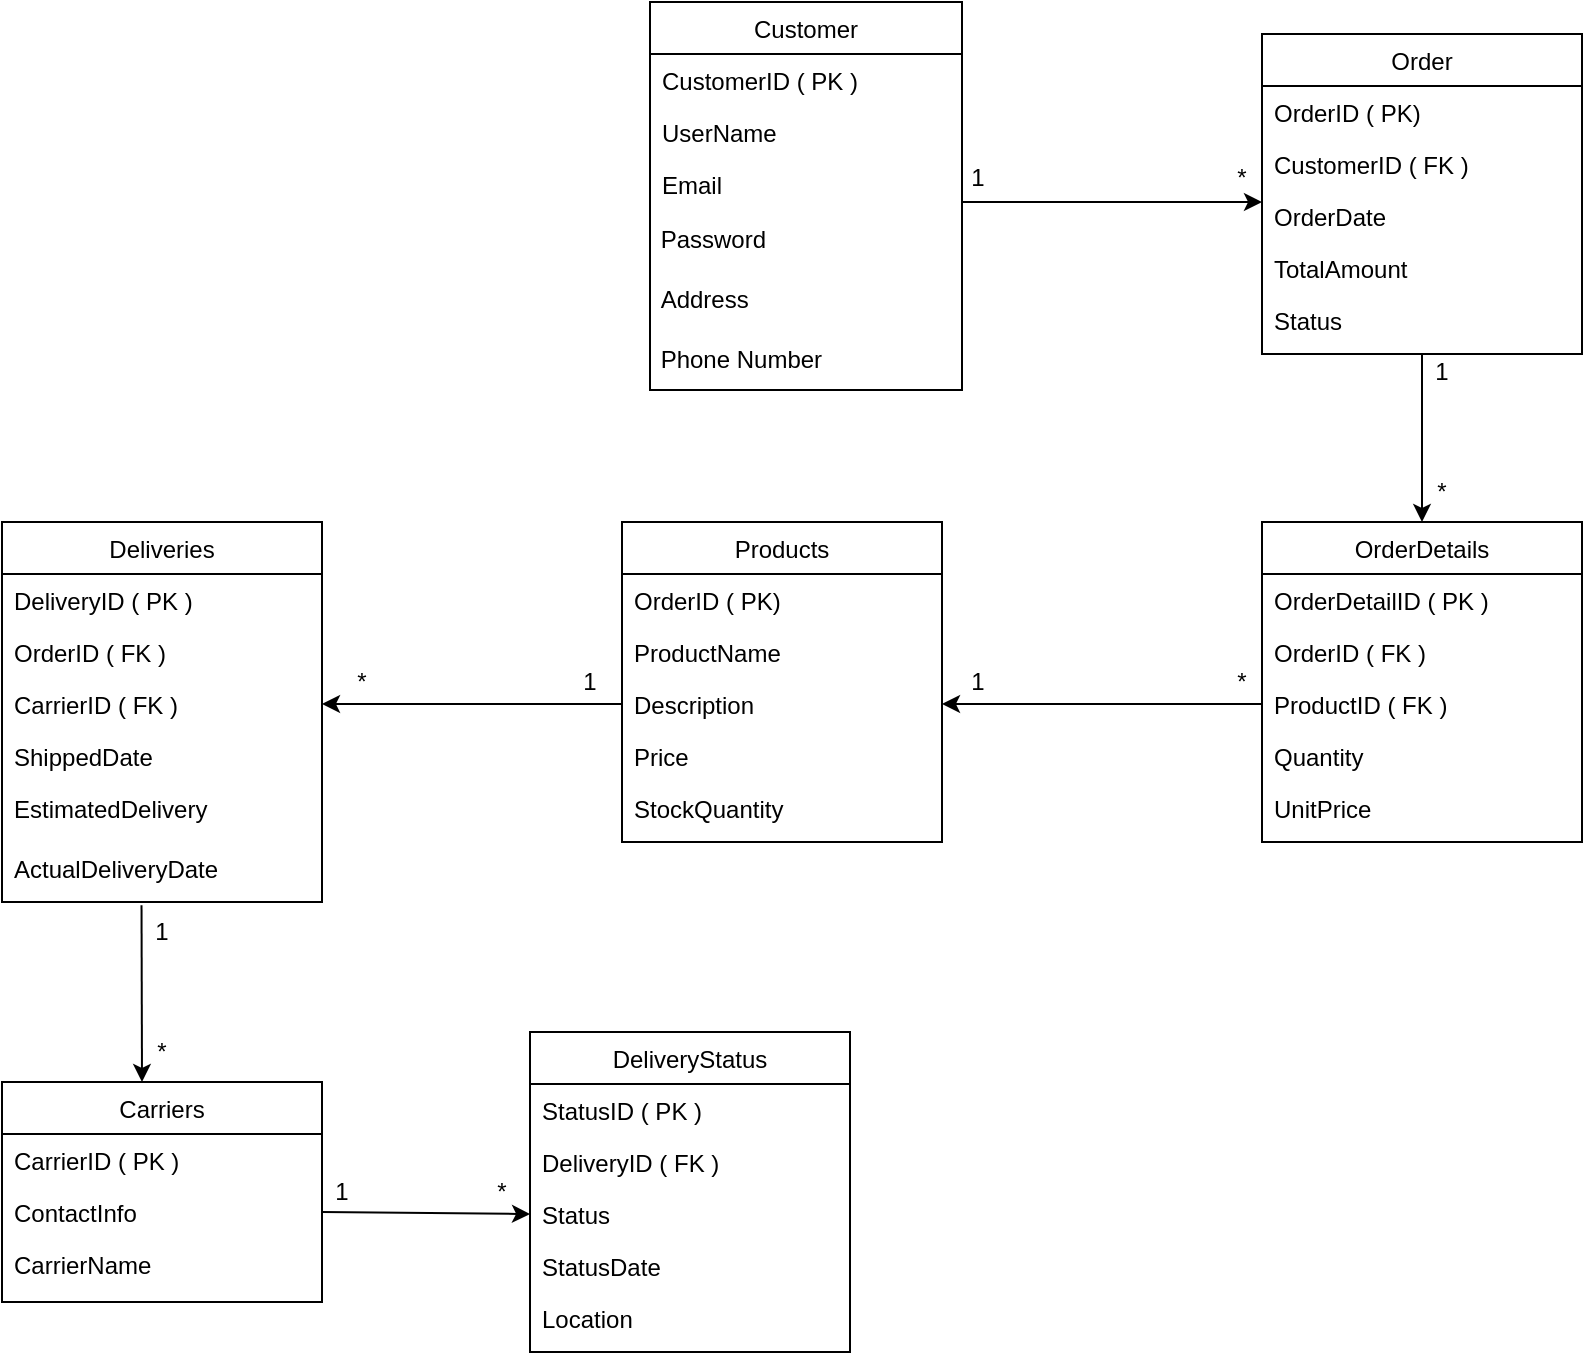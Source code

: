 <mxfile version="24.4.8" type="github">
  <diagram id="C5RBs43oDa-KdzZeNtuy" name="Page-1">
    <mxGraphModel dx="1363" dy="889" grid="1" gridSize="10" guides="1" tooltips="1" connect="1" arrows="1" fold="1" page="1" pageScale="1" pageWidth="827" pageHeight="1169" math="0" shadow="0">
      <root>
        <mxCell id="WIyWlLk6GJQsqaUBKTNV-0" />
        <mxCell id="WIyWlLk6GJQsqaUBKTNV-1" parent="WIyWlLk6GJQsqaUBKTNV-0" />
        <mxCell id="H5q2R6B4VlfZvubzBVlR-1" value="Customer" style="swimlane;fontStyle=0;align=center;verticalAlign=top;childLayout=stackLayout;horizontal=1;startSize=26;horizontalStack=0;resizeParent=1;resizeLast=0;collapsible=1;marginBottom=0;rounded=0;shadow=0;strokeWidth=1;" vertex="1" parent="WIyWlLk6GJQsqaUBKTNV-1">
          <mxGeometry x="348" y="100" width="156" height="194" as="geometry">
            <mxRectangle x="550" y="140" width="160" height="26" as="alternateBounds" />
          </mxGeometry>
        </mxCell>
        <mxCell id="H5q2R6B4VlfZvubzBVlR-2" value="CustomerID ( PK )" style="text;align=left;verticalAlign=top;spacingLeft=4;spacingRight=4;overflow=hidden;rotatable=0;points=[[0,0.5],[1,0.5]];portConstraint=eastwest;rounded=0;shadow=0;html=0;" vertex="1" parent="H5q2R6B4VlfZvubzBVlR-1">
          <mxGeometry y="26" width="156" height="26" as="geometry" />
        </mxCell>
        <mxCell id="H5q2R6B4VlfZvubzBVlR-4" value="UserName" style="text;align=left;verticalAlign=top;spacingLeft=4;spacingRight=4;overflow=hidden;rotatable=0;points=[[0,0.5],[1,0.5]];portConstraint=eastwest;rounded=0;shadow=0;html=0;" vertex="1" parent="H5q2R6B4VlfZvubzBVlR-1">
          <mxGeometry y="52" width="156" height="26" as="geometry" />
        </mxCell>
        <mxCell id="H5q2R6B4VlfZvubzBVlR-5" value="Email" style="text;align=left;verticalAlign=top;spacingLeft=4;spacingRight=4;overflow=hidden;rotatable=0;points=[[0,0.5],[1,0.5]];portConstraint=eastwest;rounded=0;shadow=0;html=0;" vertex="1" parent="H5q2R6B4VlfZvubzBVlR-1">
          <mxGeometry y="78" width="156" height="26" as="geometry" />
        </mxCell>
        <mxCell id="H5q2R6B4VlfZvubzBVlR-8" value="&amp;nbsp;Password" style="text;html=1;align=left;verticalAlign=middle;whiteSpace=wrap;rounded=0;fontFamily=Helvetica;fontSize=12;fontColor=default;fontStyle=0;" vertex="1" parent="H5q2R6B4VlfZvubzBVlR-1">
          <mxGeometry y="104" width="156" height="30" as="geometry" />
        </mxCell>
        <mxCell id="H5q2R6B4VlfZvubzBVlR-9" value="&amp;nbsp;Address" style="text;html=1;align=left;verticalAlign=middle;whiteSpace=wrap;rounded=0;" vertex="1" parent="H5q2R6B4VlfZvubzBVlR-1">
          <mxGeometry y="134" width="156" height="30" as="geometry" />
        </mxCell>
        <mxCell id="H5q2R6B4VlfZvubzBVlR-10" value="&amp;nbsp;Phone Number" style="text;html=1;align=left;verticalAlign=middle;whiteSpace=wrap;rounded=0;" vertex="1" parent="H5q2R6B4VlfZvubzBVlR-1">
          <mxGeometry y="164" width="156" height="30" as="geometry" />
        </mxCell>
        <mxCell id="H5q2R6B4VlfZvubzBVlR-12" style="edgeStyle=orthogonalEdgeStyle;rounded=0;orthogonalLoop=1;jettySize=auto;html=1;exitX=0.5;exitY=1;exitDx=0;exitDy=0;entryX=0.5;entryY=1;entryDx=0;entryDy=0;fontFamily=Helvetica;fontSize=12;fontColor=default;fontStyle=0;" edge="1" parent="H5q2R6B4VlfZvubzBVlR-1" source="H5q2R6B4VlfZvubzBVlR-1" target="H5q2R6B4VlfZvubzBVlR-10">
          <mxGeometry relative="1" as="geometry" />
        </mxCell>
        <mxCell id="H5q2R6B4VlfZvubzBVlR-13" value="Order" style="swimlane;fontStyle=0;align=center;verticalAlign=top;childLayout=stackLayout;horizontal=1;startSize=26;horizontalStack=0;resizeParent=1;resizeLast=0;collapsible=1;marginBottom=0;rounded=0;shadow=0;strokeWidth=1;" vertex="1" parent="WIyWlLk6GJQsqaUBKTNV-1">
          <mxGeometry x="654" y="116" width="160" height="160" as="geometry">
            <mxRectangle x="550" y="140" width="160" height="26" as="alternateBounds" />
          </mxGeometry>
        </mxCell>
        <mxCell id="H5q2R6B4VlfZvubzBVlR-14" value="OrderID ( PK)" style="text;align=left;verticalAlign=top;spacingLeft=4;spacingRight=4;overflow=hidden;rotatable=0;points=[[0,0.5],[1,0.5]];portConstraint=eastwest;rounded=0;shadow=0;html=0;" vertex="1" parent="H5q2R6B4VlfZvubzBVlR-13">
          <mxGeometry y="26" width="160" height="26" as="geometry" />
        </mxCell>
        <mxCell id="H5q2R6B4VlfZvubzBVlR-15" value="CustomerID ( FK )" style="text;align=left;verticalAlign=top;spacingLeft=4;spacingRight=4;overflow=hidden;rotatable=0;points=[[0,0.5],[1,0.5]];portConstraint=eastwest;rounded=0;shadow=0;html=0;" vertex="1" parent="H5q2R6B4VlfZvubzBVlR-13">
          <mxGeometry y="52" width="160" height="26" as="geometry" />
        </mxCell>
        <mxCell id="H5q2R6B4VlfZvubzBVlR-16" value="OrderDate" style="text;align=left;verticalAlign=top;spacingLeft=4;spacingRight=4;overflow=hidden;rotatable=0;points=[[0,0.5],[1,0.5]];portConstraint=eastwest;rounded=0;shadow=0;html=0;" vertex="1" parent="H5q2R6B4VlfZvubzBVlR-13">
          <mxGeometry y="78" width="160" height="26" as="geometry" />
        </mxCell>
        <mxCell id="H5q2R6B4VlfZvubzBVlR-21" value="TotalAmount" style="text;align=left;verticalAlign=top;spacingLeft=4;spacingRight=4;overflow=hidden;rotatable=0;points=[[0,0.5],[1,0.5]];portConstraint=eastwest;rounded=0;shadow=0;html=0;" vertex="1" parent="H5q2R6B4VlfZvubzBVlR-13">
          <mxGeometry y="104" width="160" height="26" as="geometry" />
        </mxCell>
        <mxCell id="H5q2R6B4VlfZvubzBVlR-22" value="Status" style="text;align=left;verticalAlign=top;spacingLeft=4;spacingRight=4;overflow=hidden;rotatable=0;points=[[0,0.5],[1,0.5]];portConstraint=eastwest;rounded=0;shadow=0;html=0;" vertex="1" parent="H5q2R6B4VlfZvubzBVlR-13">
          <mxGeometry y="130" width="160" height="30" as="geometry" />
        </mxCell>
        <mxCell id="H5q2R6B4VlfZvubzBVlR-23" value="OrderDetails" style="swimlane;fontStyle=0;align=center;verticalAlign=top;childLayout=stackLayout;horizontal=1;startSize=26;horizontalStack=0;resizeParent=1;resizeLast=0;collapsible=1;marginBottom=0;rounded=0;shadow=0;strokeWidth=1;" vertex="1" parent="WIyWlLk6GJQsqaUBKTNV-1">
          <mxGeometry x="654" y="360" width="160" height="160" as="geometry">
            <mxRectangle x="550" y="140" width="160" height="26" as="alternateBounds" />
          </mxGeometry>
        </mxCell>
        <mxCell id="H5q2R6B4VlfZvubzBVlR-25" value="OrderDetailID ( PK )" style="text;align=left;verticalAlign=top;spacingLeft=4;spacingRight=4;overflow=hidden;rotatable=0;points=[[0,0.5],[1,0.5]];portConstraint=eastwest;rounded=0;shadow=0;html=0;" vertex="1" parent="H5q2R6B4VlfZvubzBVlR-23">
          <mxGeometry y="26" width="160" height="26" as="geometry" />
        </mxCell>
        <mxCell id="H5q2R6B4VlfZvubzBVlR-26" value="OrderID ( FK )" style="text;align=left;verticalAlign=top;spacingLeft=4;spacingRight=4;overflow=hidden;rotatable=0;points=[[0,0.5],[1,0.5]];portConstraint=eastwest;rounded=0;shadow=0;html=0;" vertex="1" parent="H5q2R6B4VlfZvubzBVlR-23">
          <mxGeometry y="52" width="160" height="26" as="geometry" />
        </mxCell>
        <mxCell id="H5q2R6B4VlfZvubzBVlR-27" value="ProductID ( FK )" style="text;align=left;verticalAlign=top;spacingLeft=4;spacingRight=4;overflow=hidden;rotatable=0;points=[[0,0.5],[1,0.5]];portConstraint=eastwest;rounded=0;shadow=0;html=0;" vertex="1" parent="H5q2R6B4VlfZvubzBVlR-23">
          <mxGeometry y="78" width="160" height="26" as="geometry" />
        </mxCell>
        <mxCell id="H5q2R6B4VlfZvubzBVlR-24" value="Quantity" style="text;align=left;verticalAlign=top;spacingLeft=4;spacingRight=4;overflow=hidden;rotatable=0;points=[[0,0.5],[1,0.5]];portConstraint=eastwest;rounded=0;shadow=0;html=0;" vertex="1" parent="H5q2R6B4VlfZvubzBVlR-23">
          <mxGeometry y="104" width="160" height="26" as="geometry" />
        </mxCell>
        <mxCell id="H5q2R6B4VlfZvubzBVlR-28" value="UnitPrice" style="text;align=left;verticalAlign=top;spacingLeft=4;spacingRight=4;overflow=hidden;rotatable=0;points=[[0,0.5],[1,0.5]];portConstraint=eastwest;rounded=0;shadow=0;html=0;" vertex="1" parent="H5q2R6B4VlfZvubzBVlR-23">
          <mxGeometry y="130" width="160" height="30" as="geometry" />
        </mxCell>
        <mxCell id="H5q2R6B4VlfZvubzBVlR-31" value="Products" style="swimlane;fontStyle=0;align=center;verticalAlign=top;childLayout=stackLayout;horizontal=1;startSize=26;horizontalStack=0;resizeParent=1;resizeLast=0;collapsible=1;marginBottom=0;rounded=0;shadow=0;strokeWidth=1;" vertex="1" parent="WIyWlLk6GJQsqaUBKTNV-1">
          <mxGeometry x="334" y="360" width="160" height="160" as="geometry">
            <mxRectangle x="550" y="140" width="160" height="26" as="alternateBounds" />
          </mxGeometry>
        </mxCell>
        <mxCell id="H5q2R6B4VlfZvubzBVlR-32" value="OrderID ( PK)" style="text;align=left;verticalAlign=top;spacingLeft=4;spacingRight=4;overflow=hidden;rotatable=0;points=[[0,0.5],[1,0.5]];portConstraint=eastwest;rounded=0;shadow=0;html=0;" vertex="1" parent="H5q2R6B4VlfZvubzBVlR-31">
          <mxGeometry y="26" width="160" height="26" as="geometry" />
        </mxCell>
        <mxCell id="H5q2R6B4VlfZvubzBVlR-33" value="ProductName" style="text;align=left;verticalAlign=top;spacingLeft=4;spacingRight=4;overflow=hidden;rotatable=0;points=[[0,0.5],[1,0.5]];portConstraint=eastwest;rounded=0;shadow=0;html=0;" vertex="1" parent="H5q2R6B4VlfZvubzBVlR-31">
          <mxGeometry y="52" width="160" height="26" as="geometry" />
        </mxCell>
        <mxCell id="H5q2R6B4VlfZvubzBVlR-34" value="Description" style="text;align=left;verticalAlign=top;spacingLeft=4;spacingRight=4;overflow=hidden;rotatable=0;points=[[0,0.5],[1,0.5]];portConstraint=eastwest;rounded=0;shadow=0;html=0;" vertex="1" parent="H5q2R6B4VlfZvubzBVlR-31">
          <mxGeometry y="78" width="160" height="26" as="geometry" />
        </mxCell>
        <mxCell id="H5q2R6B4VlfZvubzBVlR-35" value="Price" style="text;align=left;verticalAlign=top;spacingLeft=4;spacingRight=4;overflow=hidden;rotatable=0;points=[[0,0.5],[1,0.5]];portConstraint=eastwest;rounded=0;shadow=0;html=0;" vertex="1" parent="H5q2R6B4VlfZvubzBVlR-31">
          <mxGeometry y="104" width="160" height="26" as="geometry" />
        </mxCell>
        <mxCell id="H5q2R6B4VlfZvubzBVlR-36" value="StockQuantity" style="text;align=left;verticalAlign=top;spacingLeft=4;spacingRight=4;overflow=hidden;rotatable=0;points=[[0,0.5],[1,0.5]];portConstraint=eastwest;rounded=0;shadow=0;html=0;" vertex="1" parent="H5q2R6B4VlfZvubzBVlR-31">
          <mxGeometry y="130" width="160" height="30" as="geometry" />
        </mxCell>
        <mxCell id="H5q2R6B4VlfZvubzBVlR-38" value="Deliveries" style="swimlane;fontStyle=0;align=center;verticalAlign=top;childLayout=stackLayout;horizontal=1;startSize=26;horizontalStack=0;resizeParent=1;resizeLast=0;collapsible=1;marginBottom=0;rounded=0;shadow=0;strokeWidth=1;" vertex="1" parent="WIyWlLk6GJQsqaUBKTNV-1">
          <mxGeometry x="24" y="360" width="160" height="190" as="geometry">
            <mxRectangle x="550" y="140" width="160" height="26" as="alternateBounds" />
          </mxGeometry>
        </mxCell>
        <mxCell id="H5q2R6B4VlfZvubzBVlR-39" value="DeliveryID ( PK )" style="text;align=left;verticalAlign=top;spacingLeft=4;spacingRight=4;overflow=hidden;rotatable=0;points=[[0,0.5],[1,0.5]];portConstraint=eastwest;rounded=0;shadow=0;html=0;" vertex="1" parent="H5q2R6B4VlfZvubzBVlR-38">
          <mxGeometry y="26" width="160" height="26" as="geometry" />
        </mxCell>
        <mxCell id="H5q2R6B4VlfZvubzBVlR-40" value="OrderID ( FK )" style="text;align=left;verticalAlign=top;spacingLeft=4;spacingRight=4;overflow=hidden;rotatable=0;points=[[0,0.5],[1,0.5]];portConstraint=eastwest;rounded=0;shadow=0;html=0;" vertex="1" parent="H5q2R6B4VlfZvubzBVlR-38">
          <mxGeometry y="52" width="160" height="26" as="geometry" />
        </mxCell>
        <mxCell id="H5q2R6B4VlfZvubzBVlR-41" value="CarrierID ( FK )" style="text;align=left;verticalAlign=top;spacingLeft=4;spacingRight=4;overflow=hidden;rotatable=0;points=[[0,0.5],[1,0.5]];portConstraint=eastwest;rounded=0;shadow=0;html=0;" vertex="1" parent="H5q2R6B4VlfZvubzBVlR-38">
          <mxGeometry y="78" width="160" height="26" as="geometry" />
        </mxCell>
        <mxCell id="H5q2R6B4VlfZvubzBVlR-42" value="ShippedDate" style="text;align=left;verticalAlign=top;spacingLeft=4;spacingRight=4;overflow=hidden;rotatable=0;points=[[0,0.5],[1,0.5]];portConstraint=eastwest;rounded=0;shadow=0;html=0;" vertex="1" parent="H5q2R6B4VlfZvubzBVlR-38">
          <mxGeometry y="104" width="160" height="26" as="geometry" />
        </mxCell>
        <mxCell id="H5q2R6B4VlfZvubzBVlR-43" value="EstimatedDelivery" style="text;align=left;verticalAlign=top;spacingLeft=4;spacingRight=4;overflow=hidden;rotatable=0;points=[[0,0.5],[1,0.5]];portConstraint=eastwest;rounded=0;shadow=0;html=0;" vertex="1" parent="H5q2R6B4VlfZvubzBVlR-38">
          <mxGeometry y="130" width="160" height="30" as="geometry" />
        </mxCell>
        <mxCell id="H5q2R6B4VlfZvubzBVlR-44" value="ActualDeliveryDate" style="text;align=left;verticalAlign=top;spacingLeft=4;spacingRight=4;overflow=hidden;rotatable=0;points=[[0,0.5],[1,0.5]];portConstraint=eastwest;rounded=0;shadow=0;html=0;" vertex="1" parent="WIyWlLk6GJQsqaUBKTNV-1">
          <mxGeometry x="24" y="520" width="160" height="30" as="geometry" />
        </mxCell>
        <mxCell id="H5q2R6B4VlfZvubzBVlR-46" value="Carriers" style="swimlane;fontStyle=0;align=center;verticalAlign=top;childLayout=stackLayout;horizontal=1;startSize=26;horizontalStack=0;resizeParent=1;resizeLast=0;collapsible=1;marginBottom=0;rounded=0;shadow=0;strokeWidth=1;" vertex="1" parent="WIyWlLk6GJQsqaUBKTNV-1">
          <mxGeometry x="24" y="640" width="160" height="110" as="geometry">
            <mxRectangle x="550" y="140" width="160" height="26" as="alternateBounds" />
          </mxGeometry>
        </mxCell>
        <mxCell id="H5q2R6B4VlfZvubzBVlR-47" value="CarrierID ( PK )" style="text;align=left;verticalAlign=top;spacingLeft=4;spacingRight=4;overflow=hidden;rotatable=0;points=[[0,0.5],[1,0.5]];portConstraint=eastwest;rounded=0;shadow=0;html=0;" vertex="1" parent="H5q2R6B4VlfZvubzBVlR-46">
          <mxGeometry y="26" width="160" height="26" as="geometry" />
        </mxCell>
        <mxCell id="H5q2R6B4VlfZvubzBVlR-49" value="ContactInfo" style="text;align=left;verticalAlign=top;spacingLeft=4;spacingRight=4;overflow=hidden;rotatable=0;points=[[0,0.5],[1,0.5]];portConstraint=eastwest;rounded=0;shadow=0;html=0;" vertex="1" parent="H5q2R6B4VlfZvubzBVlR-46">
          <mxGeometry y="52" width="160" height="26" as="geometry" />
        </mxCell>
        <mxCell id="H5q2R6B4VlfZvubzBVlR-48" value="CarrierName" style="text;align=left;verticalAlign=top;spacingLeft=4;spacingRight=4;overflow=hidden;rotatable=0;points=[[0,0.5],[1,0.5]];portConstraint=eastwest;rounded=0;shadow=0;html=0;" vertex="1" parent="H5q2R6B4VlfZvubzBVlR-46">
          <mxGeometry y="78" width="160" height="26" as="geometry" />
        </mxCell>
        <mxCell id="H5q2R6B4VlfZvubzBVlR-52" value="DeliveryStatus" style="swimlane;fontStyle=0;align=center;verticalAlign=top;childLayout=stackLayout;horizontal=1;startSize=26;horizontalStack=0;resizeParent=1;resizeLast=0;collapsible=1;marginBottom=0;rounded=0;shadow=0;strokeWidth=1;" vertex="1" parent="WIyWlLk6GJQsqaUBKTNV-1">
          <mxGeometry x="288" y="615" width="160" height="160" as="geometry">
            <mxRectangle x="550" y="140" width="160" height="26" as="alternateBounds" />
          </mxGeometry>
        </mxCell>
        <mxCell id="H5q2R6B4VlfZvubzBVlR-53" value="StatusID ( PK )" style="text;align=left;verticalAlign=top;spacingLeft=4;spacingRight=4;overflow=hidden;rotatable=0;points=[[0,0.5],[1,0.5]];portConstraint=eastwest;rounded=0;shadow=0;html=0;" vertex="1" parent="H5q2R6B4VlfZvubzBVlR-52">
          <mxGeometry y="26" width="160" height="26" as="geometry" />
        </mxCell>
        <mxCell id="H5q2R6B4VlfZvubzBVlR-54" value="DeliveryID ( FK )" style="text;align=left;verticalAlign=top;spacingLeft=4;spacingRight=4;overflow=hidden;rotatable=0;points=[[0,0.5],[1,0.5]];portConstraint=eastwest;rounded=0;shadow=0;html=0;" vertex="1" parent="H5q2R6B4VlfZvubzBVlR-52">
          <mxGeometry y="52" width="160" height="26" as="geometry" />
        </mxCell>
        <mxCell id="H5q2R6B4VlfZvubzBVlR-55" value="Status" style="text;align=left;verticalAlign=top;spacingLeft=4;spacingRight=4;overflow=hidden;rotatable=0;points=[[0,0.5],[1,0.5]];portConstraint=eastwest;rounded=0;shadow=0;html=0;" vertex="1" parent="H5q2R6B4VlfZvubzBVlR-52">
          <mxGeometry y="78" width="160" height="26" as="geometry" />
        </mxCell>
        <mxCell id="H5q2R6B4VlfZvubzBVlR-56" value="StatusDate" style="text;align=left;verticalAlign=top;spacingLeft=4;spacingRight=4;overflow=hidden;rotatable=0;points=[[0,0.5],[1,0.5]];portConstraint=eastwest;rounded=0;shadow=0;html=0;" vertex="1" parent="H5q2R6B4VlfZvubzBVlR-52">
          <mxGeometry y="104" width="160" height="26" as="geometry" />
        </mxCell>
        <mxCell id="H5q2R6B4VlfZvubzBVlR-57" value="Location" style="text;align=left;verticalAlign=top;spacingLeft=4;spacingRight=4;overflow=hidden;rotatable=0;points=[[0,0.5],[1,0.5]];portConstraint=eastwest;rounded=0;shadow=0;html=0;" vertex="1" parent="H5q2R6B4VlfZvubzBVlR-52">
          <mxGeometry y="130" width="160" height="30" as="geometry" />
        </mxCell>
        <mxCell id="H5q2R6B4VlfZvubzBVlR-78" value="" style="endArrow=classic;html=1;rounded=0;fontFamily=Helvetica;fontSize=12;fontColor=default;fontStyle=0;" edge="1" parent="WIyWlLk6GJQsqaUBKTNV-1">
          <mxGeometry width="50" height="50" relative="1" as="geometry">
            <mxPoint x="504" y="200" as="sourcePoint" />
            <mxPoint x="654" y="200" as="targetPoint" />
          </mxGeometry>
        </mxCell>
        <mxCell id="H5q2R6B4VlfZvubzBVlR-79" value="1" style="text;html=1;align=center;verticalAlign=middle;whiteSpace=wrap;rounded=0;fontFamily=Helvetica;fontSize=12;fontColor=default;fontStyle=0;" vertex="1" parent="WIyWlLk6GJQsqaUBKTNV-1">
          <mxGeometry x="482" y="173" width="60" height="30" as="geometry" />
        </mxCell>
        <mxCell id="H5q2R6B4VlfZvubzBVlR-80" value="*" style="text;html=1;align=center;verticalAlign=middle;whiteSpace=wrap;rounded=0;fontFamily=Helvetica;fontSize=12;fontColor=default;fontStyle=0;" vertex="1" parent="WIyWlLk6GJQsqaUBKTNV-1">
          <mxGeometry x="614" y="173" width="60" height="30" as="geometry" />
        </mxCell>
        <mxCell id="H5q2R6B4VlfZvubzBVlR-81" value="" style="endArrow=classic;html=1;rounded=0;fontFamily=Helvetica;fontSize=12;fontColor=default;fontStyle=0;entryX=0.5;entryY=0;entryDx=0;entryDy=0;exitX=0.5;exitY=1;exitDx=0;exitDy=0;" edge="1" parent="WIyWlLk6GJQsqaUBKTNV-1" source="H5q2R6B4VlfZvubzBVlR-13" target="H5q2R6B4VlfZvubzBVlR-23">
          <mxGeometry width="50" height="50" relative="1" as="geometry">
            <mxPoint x="734" y="290" as="sourcePoint" />
            <mxPoint x="663" y="210" as="targetPoint" />
          </mxGeometry>
        </mxCell>
        <mxCell id="H5q2R6B4VlfZvubzBVlR-82" value="1" style="text;html=1;align=center;verticalAlign=middle;whiteSpace=wrap;rounded=0;fontFamily=Helvetica;fontSize=12;fontColor=default;fontStyle=0;" vertex="1" parent="WIyWlLk6GJQsqaUBKTNV-1">
          <mxGeometry x="714" y="270" width="60" height="30" as="geometry" />
        </mxCell>
        <mxCell id="H5q2R6B4VlfZvubzBVlR-83" value="*" style="text;html=1;align=center;verticalAlign=middle;whiteSpace=wrap;rounded=0;fontFamily=Helvetica;fontSize=12;fontColor=default;fontStyle=0;" vertex="1" parent="WIyWlLk6GJQsqaUBKTNV-1">
          <mxGeometry x="714" y="330" width="60" height="30" as="geometry" />
        </mxCell>
        <mxCell id="H5q2R6B4VlfZvubzBVlR-84" value="" style="endArrow=classic;html=1;rounded=0;fontFamily=Helvetica;fontSize=12;fontColor=default;fontStyle=0;entryX=1;entryY=0.5;entryDx=0;entryDy=0;exitX=0;exitY=0.5;exitDx=0;exitDy=0;" edge="1" parent="WIyWlLk6GJQsqaUBKTNV-1" source="H5q2R6B4VlfZvubzBVlR-27" target="H5q2R6B4VlfZvubzBVlR-34">
          <mxGeometry width="50" height="50" relative="1" as="geometry">
            <mxPoint x="514" y="210" as="sourcePoint" />
            <mxPoint x="664" y="210" as="targetPoint" />
          </mxGeometry>
        </mxCell>
        <mxCell id="H5q2R6B4VlfZvubzBVlR-85" value="1" style="text;html=1;align=center;verticalAlign=middle;whiteSpace=wrap;rounded=0;fontFamily=Helvetica;fontSize=12;fontColor=default;fontStyle=0;" vertex="1" parent="WIyWlLk6GJQsqaUBKTNV-1">
          <mxGeometry x="482" y="425" width="60" height="30" as="geometry" />
        </mxCell>
        <mxCell id="H5q2R6B4VlfZvubzBVlR-86" value="*" style="text;html=1;align=center;verticalAlign=middle;whiteSpace=wrap;rounded=0;fontFamily=Helvetica;fontSize=12;fontColor=default;fontStyle=0;" vertex="1" parent="WIyWlLk6GJQsqaUBKTNV-1">
          <mxGeometry x="614" y="425" width="60" height="30" as="geometry" />
        </mxCell>
        <mxCell id="H5q2R6B4VlfZvubzBVlR-87" value="" style="endArrow=classic;html=1;rounded=0;fontFamily=Helvetica;fontSize=12;fontColor=default;fontStyle=0;entryX=1;entryY=0.5;entryDx=0;entryDy=0;exitX=0;exitY=0.5;exitDx=0;exitDy=0;" edge="1" parent="WIyWlLk6GJQsqaUBKTNV-1" source="H5q2R6B4VlfZvubzBVlR-34" target="H5q2R6B4VlfZvubzBVlR-41">
          <mxGeometry width="50" height="50" relative="1" as="geometry">
            <mxPoint x="334" y="530" as="sourcePoint" />
            <mxPoint x="384" y="480" as="targetPoint" />
          </mxGeometry>
        </mxCell>
        <mxCell id="H5q2R6B4VlfZvubzBVlR-88" value="1" style="text;html=1;align=center;verticalAlign=middle;whiteSpace=wrap;rounded=0;fontFamily=Helvetica;fontSize=12;fontColor=default;fontStyle=0;" vertex="1" parent="WIyWlLk6GJQsqaUBKTNV-1">
          <mxGeometry x="288" y="425" width="60" height="30" as="geometry" />
        </mxCell>
        <mxCell id="H5q2R6B4VlfZvubzBVlR-89" value="*" style="text;html=1;align=center;verticalAlign=middle;whiteSpace=wrap;rounded=0;fontFamily=Helvetica;fontSize=12;fontColor=default;fontStyle=0;" vertex="1" parent="WIyWlLk6GJQsqaUBKTNV-1">
          <mxGeometry x="174" y="425" width="60" height="30" as="geometry" />
        </mxCell>
        <mxCell id="H5q2R6B4VlfZvubzBVlR-90" value="" style="endArrow=classic;html=1;rounded=0;fontFamily=Helvetica;fontSize=12;fontColor=default;fontStyle=0;exitX=0.436;exitY=1.056;exitDx=0;exitDy=0;exitPerimeter=0;" edge="1" parent="WIyWlLk6GJQsqaUBKTNV-1" source="H5q2R6B4VlfZvubzBVlR-44">
          <mxGeometry width="50" height="50" relative="1" as="geometry">
            <mxPoint x="334" y="500" as="sourcePoint" />
            <mxPoint x="94" y="640" as="targetPoint" />
          </mxGeometry>
        </mxCell>
        <mxCell id="H5q2R6B4VlfZvubzBVlR-91" value="1" style="text;html=1;align=center;verticalAlign=middle;whiteSpace=wrap;rounded=0;fontFamily=Helvetica;fontSize=12;fontColor=default;fontStyle=0;" vertex="1" parent="WIyWlLk6GJQsqaUBKTNV-1">
          <mxGeometry x="74" y="550" width="60" height="30" as="geometry" />
        </mxCell>
        <mxCell id="H5q2R6B4VlfZvubzBVlR-92" value="*" style="text;html=1;align=center;verticalAlign=middle;whiteSpace=wrap;rounded=0;fontFamily=Helvetica;fontSize=12;fontColor=default;fontStyle=0;" vertex="1" parent="WIyWlLk6GJQsqaUBKTNV-1">
          <mxGeometry x="74" y="610" width="60" height="30" as="geometry" />
        </mxCell>
        <mxCell id="H5q2R6B4VlfZvubzBVlR-93" value="" style="endArrow=classic;html=1;rounded=0;fontFamily=Helvetica;fontSize=12;fontColor=default;fontStyle=0;exitX=1;exitY=0.5;exitDx=0;exitDy=0;entryX=0;entryY=0.5;entryDx=0;entryDy=0;" edge="1" parent="WIyWlLk6GJQsqaUBKTNV-1" source="H5q2R6B4VlfZvubzBVlR-49" target="H5q2R6B4VlfZvubzBVlR-55">
          <mxGeometry width="50" height="50" relative="1" as="geometry">
            <mxPoint x="104" y="562" as="sourcePoint" />
            <mxPoint x="104" y="650" as="targetPoint" />
          </mxGeometry>
        </mxCell>
        <mxCell id="H5q2R6B4VlfZvubzBVlR-94" value="1" style="text;html=1;align=center;verticalAlign=middle;whiteSpace=wrap;rounded=0;fontFamily=Helvetica;fontSize=12;fontColor=default;fontStyle=0;" vertex="1" parent="WIyWlLk6GJQsqaUBKTNV-1">
          <mxGeometry x="164" y="680" width="60" height="30" as="geometry" />
        </mxCell>
        <mxCell id="H5q2R6B4VlfZvubzBVlR-95" value="*" style="text;html=1;align=center;verticalAlign=middle;whiteSpace=wrap;rounded=0;fontFamily=Helvetica;fontSize=12;fontColor=default;fontStyle=0;" vertex="1" parent="WIyWlLk6GJQsqaUBKTNV-1">
          <mxGeometry x="244" y="680" width="60" height="30" as="geometry" />
        </mxCell>
      </root>
    </mxGraphModel>
  </diagram>
</mxfile>
